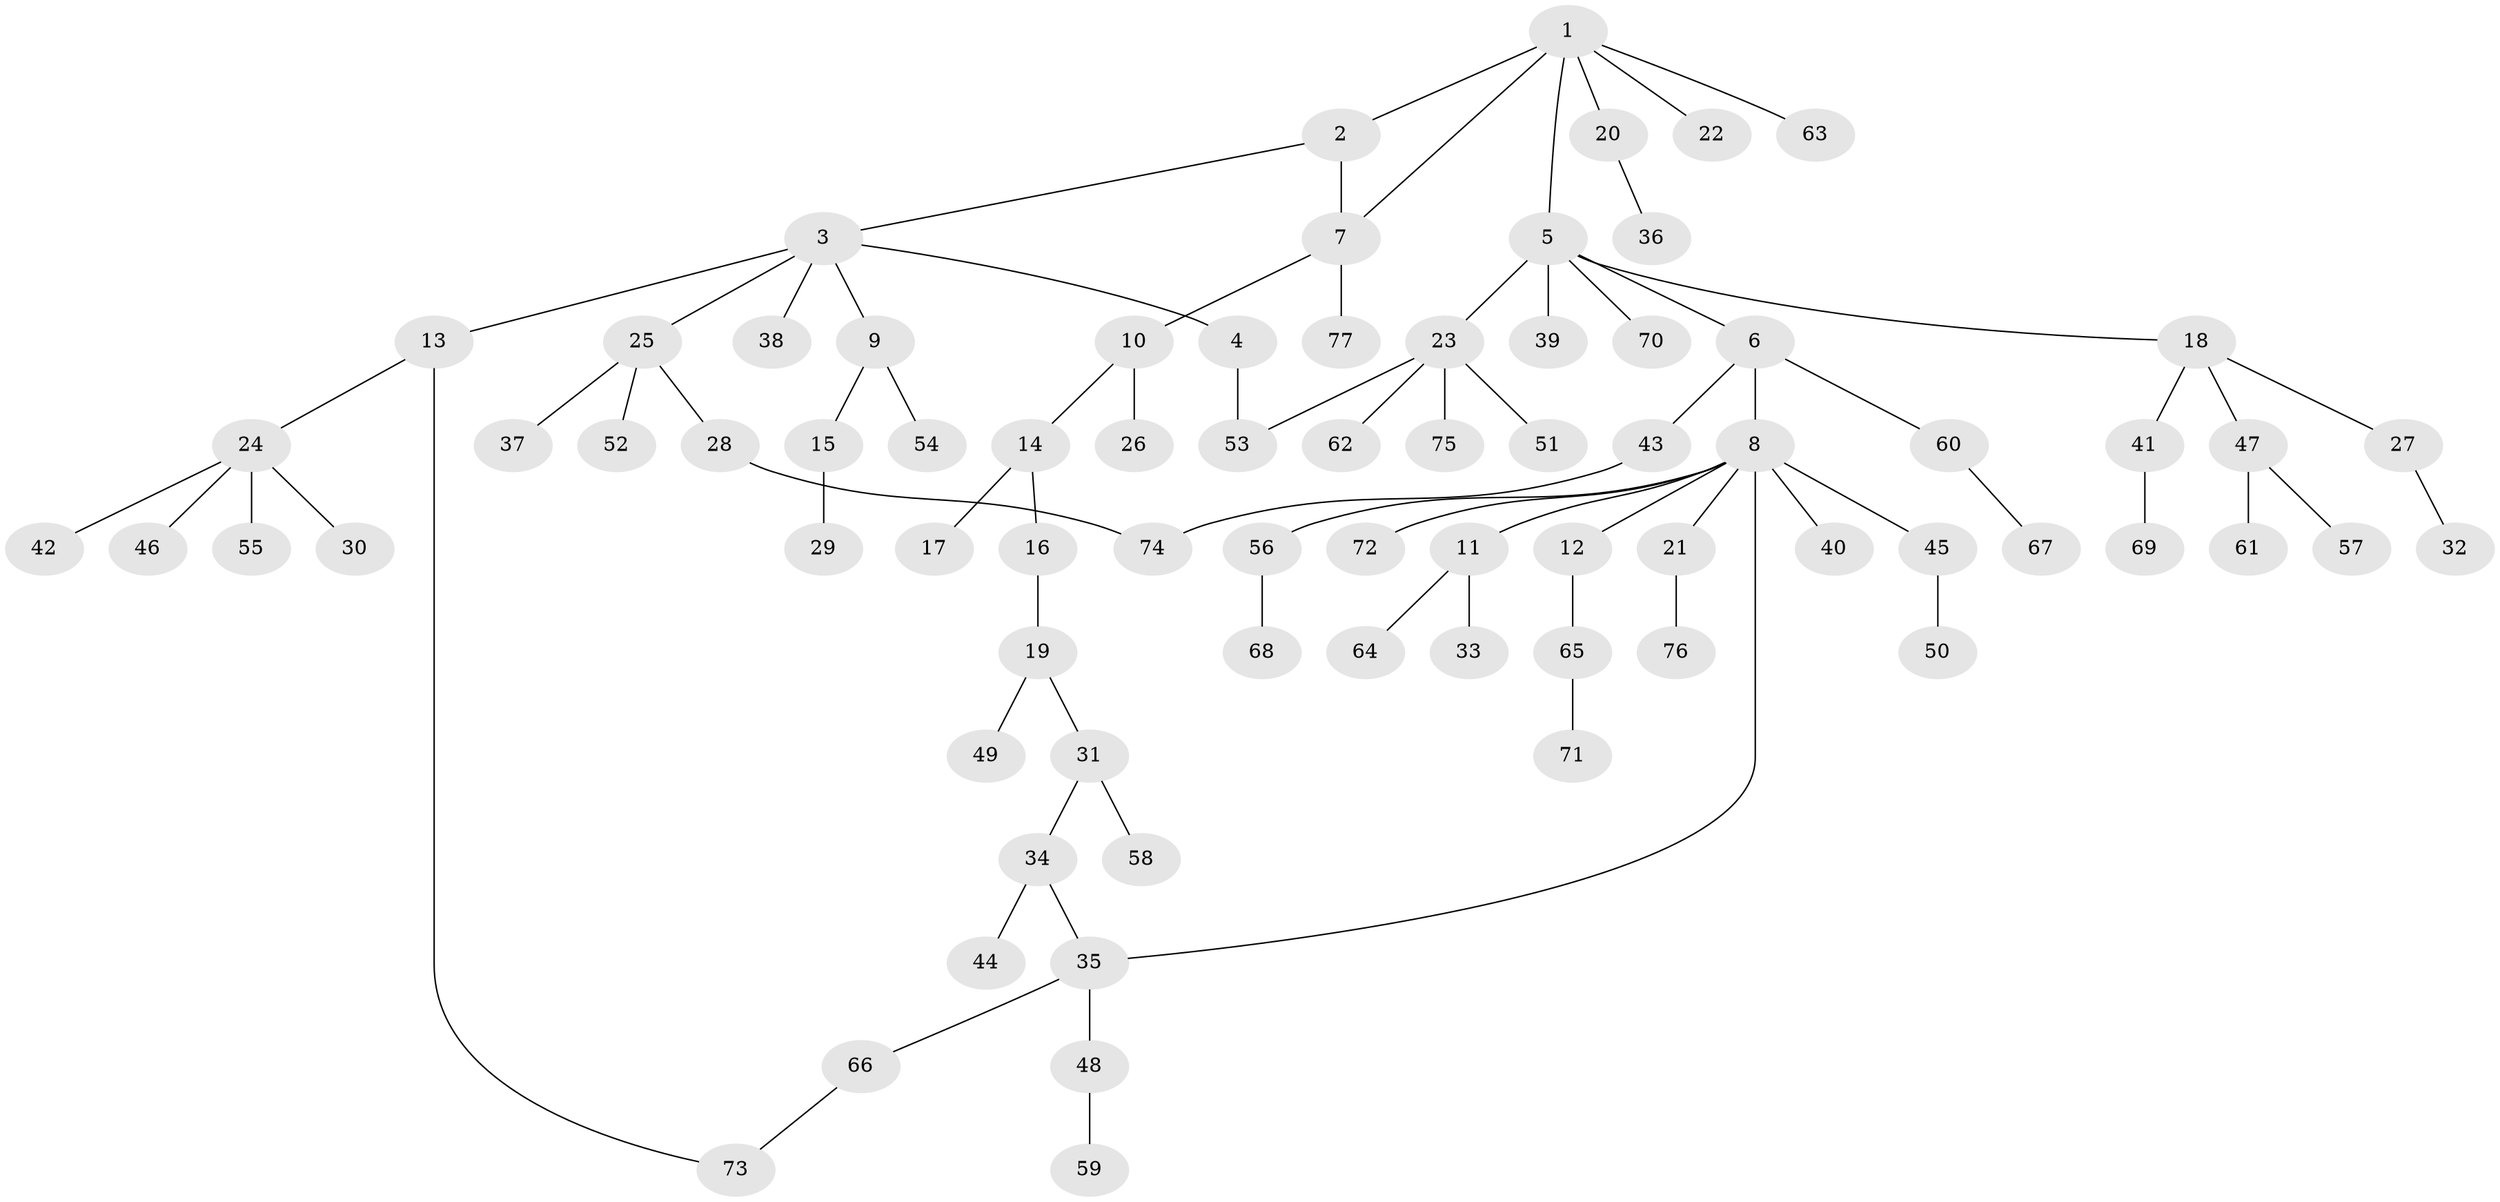 // Generated by graph-tools (version 1.1) at 2025/25/03/09/25 03:25:25]
// undirected, 77 vertices, 81 edges
graph export_dot {
graph [start="1"]
  node [color=gray90,style=filled];
  1;
  2;
  3;
  4;
  5;
  6;
  7;
  8;
  9;
  10;
  11;
  12;
  13;
  14;
  15;
  16;
  17;
  18;
  19;
  20;
  21;
  22;
  23;
  24;
  25;
  26;
  27;
  28;
  29;
  30;
  31;
  32;
  33;
  34;
  35;
  36;
  37;
  38;
  39;
  40;
  41;
  42;
  43;
  44;
  45;
  46;
  47;
  48;
  49;
  50;
  51;
  52;
  53;
  54;
  55;
  56;
  57;
  58;
  59;
  60;
  61;
  62;
  63;
  64;
  65;
  66;
  67;
  68;
  69;
  70;
  71;
  72;
  73;
  74;
  75;
  76;
  77;
  1 -- 2;
  1 -- 5;
  1 -- 7;
  1 -- 20;
  1 -- 22;
  1 -- 63;
  2 -- 3;
  2 -- 7;
  3 -- 4;
  3 -- 9;
  3 -- 13;
  3 -- 25;
  3 -- 38;
  4 -- 53;
  5 -- 6;
  5 -- 18;
  5 -- 23;
  5 -- 39;
  5 -- 70;
  6 -- 8;
  6 -- 43;
  6 -- 60;
  7 -- 10;
  7 -- 77;
  8 -- 11;
  8 -- 12;
  8 -- 21;
  8 -- 40;
  8 -- 45;
  8 -- 56;
  8 -- 72;
  8 -- 35;
  9 -- 15;
  9 -- 54;
  10 -- 14;
  10 -- 26;
  11 -- 33;
  11 -- 64;
  12 -- 65;
  13 -- 24;
  13 -- 73;
  14 -- 16;
  14 -- 17;
  15 -- 29;
  16 -- 19;
  18 -- 27;
  18 -- 41;
  18 -- 47;
  19 -- 31;
  19 -- 49;
  20 -- 36;
  21 -- 76;
  23 -- 51;
  23 -- 62;
  23 -- 75;
  23 -- 53;
  24 -- 30;
  24 -- 42;
  24 -- 46;
  24 -- 55;
  25 -- 28;
  25 -- 37;
  25 -- 52;
  27 -- 32;
  28 -- 74;
  31 -- 34;
  31 -- 58;
  34 -- 35;
  34 -- 44;
  35 -- 48;
  35 -- 66;
  41 -- 69;
  43 -- 74;
  45 -- 50;
  47 -- 57;
  47 -- 61;
  48 -- 59;
  56 -- 68;
  60 -- 67;
  65 -- 71;
  66 -- 73;
}
